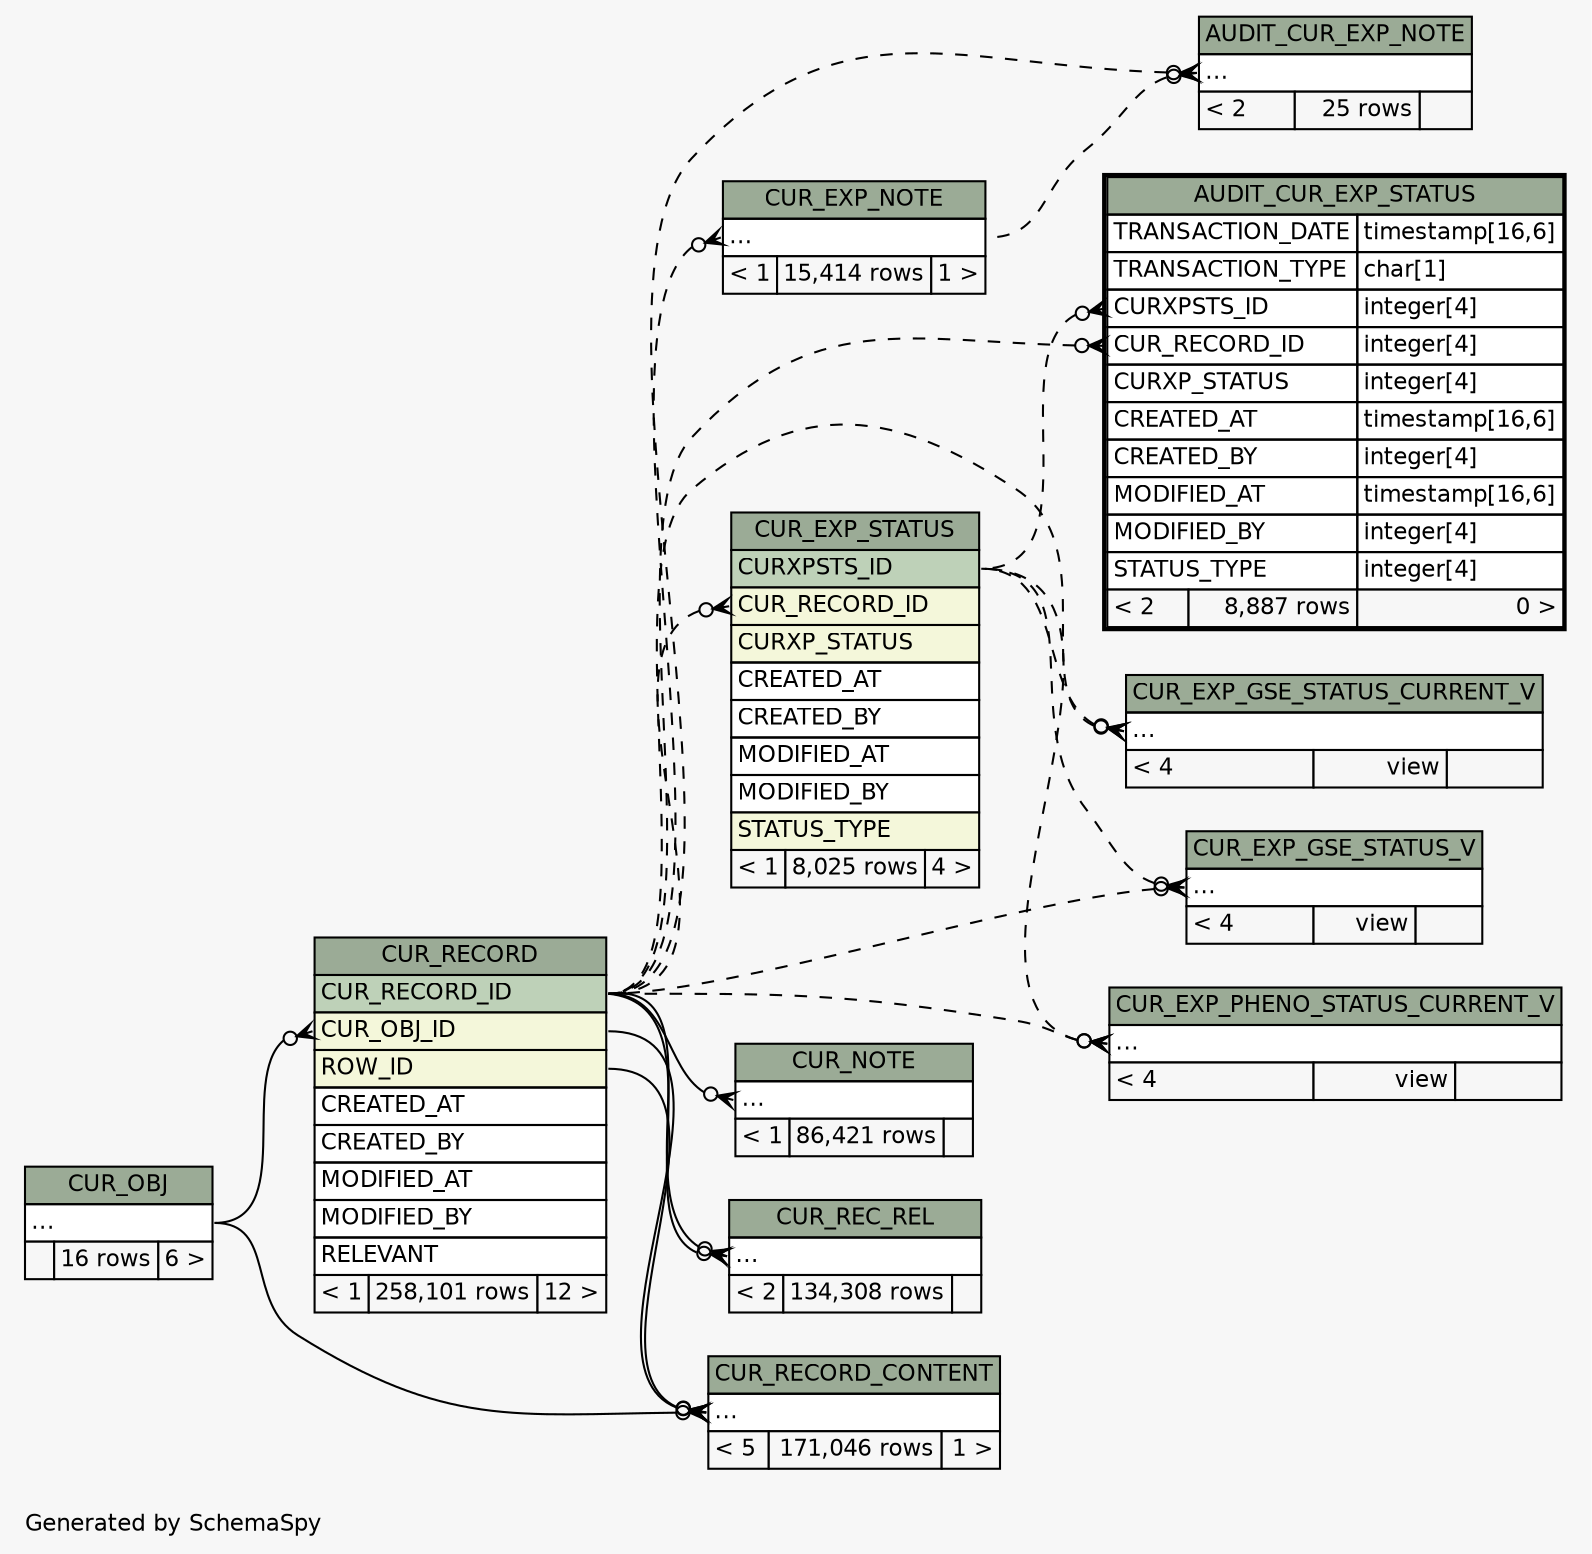 // dot 2.38.0 on Windows 10 10.0
// SchemaSpy rev Unknown
digraph "impliedTwoDegreesRelationshipsDiagram" {
  graph [
    rankdir="RL"
    bgcolor="#f7f7f7"
    label="\nGenerated by SchemaSpy"
    labeljust="l"
    nodesep="0.18"
    ranksep="0.46"
    fontname="Helvetica"
    fontsize="11"
  ];
  node [
    fontname="Helvetica"
    fontsize="11"
    shape="plaintext"
  ];
  edge [
    arrowsize="0.8"
  ];
  "AUDIT_CUR_EXP_NOTE":"elipses":w -> "CUR_RECORD":"CUR_RECORD_ID":e [arrowhead=none dir=back arrowtail=crowodot style=dashed];
  "AUDIT_CUR_EXP_NOTE":"elipses":w -> "CUR_EXP_NOTE":"elipses":e [arrowhead=none dir=back arrowtail=crowodot style=dashed];
  "AUDIT_CUR_EXP_STATUS":"CUR_RECORD_ID":w -> "CUR_RECORD":"CUR_RECORD_ID":e [arrowhead=none dir=back arrowtail=crowodot style=dashed];
  "AUDIT_CUR_EXP_STATUS":"CURXPSTS_ID":w -> "CUR_EXP_STATUS":"CURXPSTS_ID":e [arrowhead=none dir=back arrowtail=crowodot style=dashed];
  "CUR_EXP_GSE_STATUS_CURRENT_V":"elipses":w -> "CUR_RECORD":"CUR_RECORD_ID":e [arrowhead=none dir=back arrowtail=crowodot style=dashed];
  "CUR_EXP_GSE_STATUS_CURRENT_V":"elipses":w -> "CUR_EXP_STATUS":"CURXPSTS_ID":e [arrowhead=none dir=back arrowtail=crowodot style=dashed];
  "CUR_EXP_GSE_STATUS_V":"elipses":w -> "CUR_RECORD":"CUR_RECORD_ID":e [arrowhead=none dir=back arrowtail=crowodot style=dashed];
  "CUR_EXP_GSE_STATUS_V":"elipses":w -> "CUR_EXP_STATUS":"CURXPSTS_ID":e [arrowhead=none dir=back arrowtail=crowodot style=dashed];
  "CUR_EXP_NOTE":"elipses":w -> "CUR_RECORD":"CUR_RECORD_ID":e [arrowhead=none dir=back arrowtail=crowodot style=dashed];
  "CUR_EXP_PHENO_STATUS_CURRENT_V":"elipses":w -> "CUR_RECORD":"CUR_RECORD_ID":e [arrowhead=none dir=back arrowtail=crowodot style=dashed];
  "CUR_EXP_PHENO_STATUS_CURRENT_V":"elipses":w -> "CUR_EXP_STATUS":"CURXPSTS_ID":e [arrowhead=none dir=back arrowtail=crowodot style=dashed];
  "CUR_EXP_STATUS":"CUR_RECORD_ID":w -> "CUR_RECORD":"CUR_RECORD_ID":e [arrowhead=none dir=back arrowtail=crowodot style=dashed];
  "CUR_NOTE":"elipses":w -> "CUR_RECORD":"CUR_RECORD_ID":e [arrowhead=none dir=back arrowtail=crowodot];
  "CUR_REC_REL":"elipses":w -> "CUR_RECORD":"CUR_RECORD_ID":e [arrowhead=none dir=back arrowtail=crowodot];
  "CUR_REC_REL":"elipses":w -> "CUR_RECORD":"CUR_RECORD_ID":e [arrowhead=none dir=back arrowtail=crowodot];
  "CUR_RECORD":"CUR_OBJ_ID":w -> "CUR_OBJ":"elipses":e [arrowhead=none dir=back arrowtail=crowodot];
  "CUR_RECORD_CONTENT":"elipses":w -> "CUR_OBJ":"elipses":e [arrowhead=none dir=back arrowtail=crowodot];
  "CUR_RECORD_CONTENT":"elipses":w -> "CUR_RECORD":"CUR_OBJ_ID":e [arrowhead=none dir=back arrowtail=crowodot];
  "CUR_RECORD_CONTENT":"elipses":w -> "CUR_RECORD":"ROW_ID":e [arrowhead=none dir=back arrowtail=crowodot];
  "AUDIT_CUR_EXP_NOTE" [
    label=<
    <TABLE BORDER="0" CELLBORDER="1" CELLSPACING="0" BGCOLOR="#ffffff">
      <TR><TD COLSPAN="3" BGCOLOR="#9bab96" ALIGN="CENTER">AUDIT_CUR_EXP_NOTE</TD></TR>
      <TR><TD PORT="elipses" COLSPAN="3" ALIGN="LEFT">...</TD></TR>
      <TR><TD ALIGN="LEFT" BGCOLOR="#f7f7f7">&lt; 2</TD><TD ALIGN="RIGHT" BGCOLOR="#f7f7f7">25 rows</TD><TD ALIGN="RIGHT" BGCOLOR="#f7f7f7">  </TD></TR>
    </TABLE>>
    URL="AUDIT_CUR_EXP_NOTE.html"
    tooltip="AUDIT_CUR_EXP_NOTE"
  ];
  "AUDIT_CUR_EXP_STATUS" [
    label=<
    <TABLE BORDER="2" CELLBORDER="1" CELLSPACING="0" BGCOLOR="#ffffff">
      <TR><TD COLSPAN="3" BGCOLOR="#9bab96" ALIGN="CENTER">AUDIT_CUR_EXP_STATUS</TD></TR>
      <TR><TD PORT="TRANSACTION_DATE" COLSPAN="2" ALIGN="LEFT">TRANSACTION_DATE</TD><TD PORT="TRANSACTION_DATE.type" ALIGN="LEFT">timestamp[16,6]</TD></TR>
      <TR><TD PORT="TRANSACTION_TYPE" COLSPAN="2" ALIGN="LEFT">TRANSACTION_TYPE</TD><TD PORT="TRANSACTION_TYPE.type" ALIGN="LEFT">char[1]</TD></TR>
      <TR><TD PORT="CURXPSTS_ID" COLSPAN="2" ALIGN="LEFT">CURXPSTS_ID</TD><TD PORT="CURXPSTS_ID.type" ALIGN="LEFT">integer[4]</TD></TR>
      <TR><TD PORT="CUR_RECORD_ID" COLSPAN="2" ALIGN="LEFT">CUR_RECORD_ID</TD><TD PORT="CUR_RECORD_ID.type" ALIGN="LEFT">integer[4]</TD></TR>
      <TR><TD PORT="CURXP_STATUS" COLSPAN="2" ALIGN="LEFT">CURXP_STATUS</TD><TD PORT="CURXP_STATUS.type" ALIGN="LEFT">integer[4]</TD></TR>
      <TR><TD PORT="CREATED_AT" COLSPAN="2" ALIGN="LEFT">CREATED_AT</TD><TD PORT="CREATED_AT.type" ALIGN="LEFT">timestamp[16,6]</TD></TR>
      <TR><TD PORT="CREATED_BY" COLSPAN="2" ALIGN="LEFT">CREATED_BY</TD><TD PORT="CREATED_BY.type" ALIGN="LEFT">integer[4]</TD></TR>
      <TR><TD PORT="MODIFIED_AT" COLSPAN="2" ALIGN="LEFT">MODIFIED_AT</TD><TD PORT="MODIFIED_AT.type" ALIGN="LEFT">timestamp[16,6]</TD></TR>
      <TR><TD PORT="MODIFIED_BY" COLSPAN="2" ALIGN="LEFT">MODIFIED_BY</TD><TD PORT="MODIFIED_BY.type" ALIGN="LEFT">integer[4]</TD></TR>
      <TR><TD PORT="STATUS_TYPE" COLSPAN="2" ALIGN="LEFT">STATUS_TYPE</TD><TD PORT="STATUS_TYPE.type" ALIGN="LEFT">integer[4]</TD></TR>
      <TR><TD ALIGN="LEFT" BGCOLOR="#f7f7f7">&lt; 2</TD><TD ALIGN="RIGHT" BGCOLOR="#f7f7f7">8,887 rows</TD><TD ALIGN="RIGHT" BGCOLOR="#f7f7f7">0 &gt;</TD></TR>
    </TABLE>>
    URL="AUDIT_CUR_EXP_STATUS.html"
    tooltip="AUDIT_CUR_EXP_STATUS"
  ];
  "CUR_EXP_GSE_STATUS_CURRENT_V" [
    label=<
    <TABLE BORDER="0" CELLBORDER="1" CELLSPACING="0" BGCOLOR="#ffffff">
      <TR><TD COLSPAN="3" BGCOLOR="#9bab96" ALIGN="CENTER">CUR_EXP_GSE_STATUS_CURRENT_V</TD></TR>
      <TR><TD PORT="elipses" COLSPAN="3" ALIGN="LEFT">...</TD></TR>
      <TR><TD ALIGN="LEFT" BGCOLOR="#f7f7f7">&lt; 4</TD><TD ALIGN="RIGHT" BGCOLOR="#f7f7f7">view</TD><TD ALIGN="RIGHT" BGCOLOR="#f7f7f7">  </TD></TR>
    </TABLE>>
    URL="CUR_EXP_GSE_STATUS_CURRENT_V.html"
    tooltip="CUR_EXP_GSE_STATUS_CURRENT_V"
  ];
  "CUR_EXP_GSE_STATUS_V" [
    label=<
    <TABLE BORDER="0" CELLBORDER="1" CELLSPACING="0" BGCOLOR="#ffffff">
      <TR><TD COLSPAN="3" BGCOLOR="#9bab96" ALIGN="CENTER">CUR_EXP_GSE_STATUS_V</TD></TR>
      <TR><TD PORT="elipses" COLSPAN="3" ALIGN="LEFT">...</TD></TR>
      <TR><TD ALIGN="LEFT" BGCOLOR="#f7f7f7">&lt; 4</TD><TD ALIGN="RIGHT" BGCOLOR="#f7f7f7">view</TD><TD ALIGN="RIGHT" BGCOLOR="#f7f7f7">  </TD></TR>
    </TABLE>>
    URL="CUR_EXP_GSE_STATUS_V.html"
    tooltip="CUR_EXP_GSE_STATUS_V"
  ];
  "CUR_EXP_NOTE" [
    label=<
    <TABLE BORDER="0" CELLBORDER="1" CELLSPACING="0" BGCOLOR="#ffffff">
      <TR><TD COLSPAN="3" BGCOLOR="#9bab96" ALIGN="CENTER">CUR_EXP_NOTE</TD></TR>
      <TR><TD PORT="elipses" COLSPAN="3" ALIGN="LEFT">...</TD></TR>
      <TR><TD ALIGN="LEFT" BGCOLOR="#f7f7f7">&lt; 1</TD><TD ALIGN="RIGHT" BGCOLOR="#f7f7f7">15,414 rows</TD><TD ALIGN="RIGHT" BGCOLOR="#f7f7f7">1 &gt;</TD></TR>
    </TABLE>>
    URL="CUR_EXP_NOTE.html"
    tooltip="CUR_EXP_NOTE"
  ];
  "CUR_EXP_PHENO_STATUS_CURRENT_V" [
    label=<
    <TABLE BORDER="0" CELLBORDER="1" CELLSPACING="0" BGCOLOR="#ffffff">
      <TR><TD COLSPAN="3" BGCOLOR="#9bab96" ALIGN="CENTER">CUR_EXP_PHENO_STATUS_CURRENT_V</TD></TR>
      <TR><TD PORT="elipses" COLSPAN="3" ALIGN="LEFT">...</TD></TR>
      <TR><TD ALIGN="LEFT" BGCOLOR="#f7f7f7">&lt; 4</TD><TD ALIGN="RIGHT" BGCOLOR="#f7f7f7">view</TD><TD ALIGN="RIGHT" BGCOLOR="#f7f7f7">  </TD></TR>
    </TABLE>>
    URL="CUR_EXP_PHENO_STATUS_CURRENT_V.html"
    tooltip="CUR_EXP_PHENO_STATUS_CURRENT_V"
  ];
  "CUR_EXP_STATUS" [
    label=<
    <TABLE BORDER="0" CELLBORDER="1" CELLSPACING="0" BGCOLOR="#ffffff">
      <TR><TD COLSPAN="3" BGCOLOR="#9bab96" ALIGN="CENTER">CUR_EXP_STATUS</TD></TR>
      <TR><TD PORT="CURXPSTS_ID" COLSPAN="3" BGCOLOR="#bed1b8" ALIGN="LEFT">CURXPSTS_ID</TD></TR>
      <TR><TD PORT="CUR_RECORD_ID" COLSPAN="3" BGCOLOR="#f4f7da" ALIGN="LEFT">CUR_RECORD_ID</TD></TR>
      <TR><TD PORT="CURXP_STATUS" COLSPAN="3" BGCOLOR="#f4f7da" ALIGN="LEFT">CURXP_STATUS</TD></TR>
      <TR><TD PORT="CREATED_AT" COLSPAN="3" ALIGN="LEFT">CREATED_AT</TD></TR>
      <TR><TD PORT="CREATED_BY" COLSPAN="3" ALIGN="LEFT">CREATED_BY</TD></TR>
      <TR><TD PORT="MODIFIED_AT" COLSPAN="3" ALIGN="LEFT">MODIFIED_AT</TD></TR>
      <TR><TD PORT="MODIFIED_BY" COLSPAN="3" ALIGN="LEFT">MODIFIED_BY</TD></TR>
      <TR><TD PORT="STATUS_TYPE" COLSPAN="3" BGCOLOR="#f4f7da" ALIGN="LEFT">STATUS_TYPE</TD></TR>
      <TR><TD ALIGN="LEFT" BGCOLOR="#f7f7f7">&lt; 1</TD><TD ALIGN="RIGHT" BGCOLOR="#f7f7f7">8,025 rows</TD><TD ALIGN="RIGHT" BGCOLOR="#f7f7f7">4 &gt;</TD></TR>
    </TABLE>>
    URL="CUR_EXP_STATUS.html"
    tooltip="CUR_EXP_STATUS"
  ];
  "CUR_NOTE" [
    label=<
    <TABLE BORDER="0" CELLBORDER="1" CELLSPACING="0" BGCOLOR="#ffffff">
      <TR><TD COLSPAN="3" BGCOLOR="#9bab96" ALIGN="CENTER">CUR_NOTE</TD></TR>
      <TR><TD PORT="elipses" COLSPAN="3" ALIGN="LEFT">...</TD></TR>
      <TR><TD ALIGN="LEFT" BGCOLOR="#f7f7f7">&lt; 1</TD><TD ALIGN="RIGHT" BGCOLOR="#f7f7f7">86,421 rows</TD><TD ALIGN="RIGHT" BGCOLOR="#f7f7f7">  </TD></TR>
    </TABLE>>
    URL="CUR_NOTE.html"
    tooltip="CUR_NOTE"
  ];
  "CUR_OBJ" [
    label=<
    <TABLE BORDER="0" CELLBORDER="1" CELLSPACING="0" BGCOLOR="#ffffff">
      <TR><TD COLSPAN="3" BGCOLOR="#9bab96" ALIGN="CENTER">CUR_OBJ</TD></TR>
      <TR><TD PORT="elipses" COLSPAN="3" ALIGN="LEFT">...</TD></TR>
      <TR><TD ALIGN="LEFT" BGCOLOR="#f7f7f7">  </TD><TD ALIGN="RIGHT" BGCOLOR="#f7f7f7">16 rows</TD><TD ALIGN="RIGHT" BGCOLOR="#f7f7f7">6 &gt;</TD></TR>
    </TABLE>>
    URL="CUR_OBJ.html"
    tooltip="CUR_OBJ"
  ];
  "CUR_REC_REL" [
    label=<
    <TABLE BORDER="0" CELLBORDER="1" CELLSPACING="0" BGCOLOR="#ffffff">
      <TR><TD COLSPAN="3" BGCOLOR="#9bab96" ALIGN="CENTER">CUR_REC_REL</TD></TR>
      <TR><TD PORT="elipses" COLSPAN="3" ALIGN="LEFT">...</TD></TR>
      <TR><TD ALIGN="LEFT" BGCOLOR="#f7f7f7">&lt; 2</TD><TD ALIGN="RIGHT" BGCOLOR="#f7f7f7">134,308 rows</TD><TD ALIGN="RIGHT" BGCOLOR="#f7f7f7">  </TD></TR>
    </TABLE>>
    URL="CUR_REC_REL.html"
    tooltip="CUR_REC_REL"
  ];
  "CUR_RECORD" [
    label=<
    <TABLE BORDER="0" CELLBORDER="1" CELLSPACING="0" BGCOLOR="#ffffff">
      <TR><TD COLSPAN="3" BGCOLOR="#9bab96" ALIGN="CENTER">CUR_RECORD</TD></TR>
      <TR><TD PORT="CUR_RECORD_ID" COLSPAN="3" BGCOLOR="#bed1b8" ALIGN="LEFT">CUR_RECORD_ID</TD></TR>
      <TR><TD PORT="CUR_OBJ_ID" COLSPAN="3" BGCOLOR="#f4f7da" ALIGN="LEFT">CUR_OBJ_ID</TD></TR>
      <TR><TD PORT="ROW_ID" COLSPAN="3" BGCOLOR="#f4f7da" ALIGN="LEFT">ROW_ID</TD></TR>
      <TR><TD PORT="CREATED_AT" COLSPAN="3" ALIGN="LEFT">CREATED_AT</TD></TR>
      <TR><TD PORT="CREATED_BY" COLSPAN="3" ALIGN="LEFT">CREATED_BY</TD></TR>
      <TR><TD PORT="MODIFIED_AT" COLSPAN="3" ALIGN="LEFT">MODIFIED_AT</TD></TR>
      <TR><TD PORT="MODIFIED_BY" COLSPAN="3" ALIGN="LEFT">MODIFIED_BY</TD></TR>
      <TR><TD PORT="RELEVANT" COLSPAN="3" ALIGN="LEFT">RELEVANT</TD></TR>
      <TR><TD ALIGN="LEFT" BGCOLOR="#f7f7f7">&lt; 1</TD><TD ALIGN="RIGHT" BGCOLOR="#f7f7f7">258,101 rows</TD><TD ALIGN="RIGHT" BGCOLOR="#f7f7f7">12 &gt;</TD></TR>
    </TABLE>>
    URL="CUR_RECORD.html"
    tooltip="CUR_RECORD"
  ];
  "CUR_RECORD_CONTENT" [
    label=<
    <TABLE BORDER="0" CELLBORDER="1" CELLSPACING="0" BGCOLOR="#ffffff">
      <TR><TD COLSPAN="3" BGCOLOR="#9bab96" ALIGN="CENTER">CUR_RECORD_CONTENT</TD></TR>
      <TR><TD PORT="elipses" COLSPAN="3" ALIGN="LEFT">...</TD></TR>
      <TR><TD ALIGN="LEFT" BGCOLOR="#f7f7f7">&lt; 5</TD><TD ALIGN="RIGHT" BGCOLOR="#f7f7f7">171,046 rows</TD><TD ALIGN="RIGHT" BGCOLOR="#f7f7f7">1 &gt;</TD></TR>
    </TABLE>>
    URL="CUR_RECORD_CONTENT.html"
    tooltip="CUR_RECORD_CONTENT"
  ];
}
